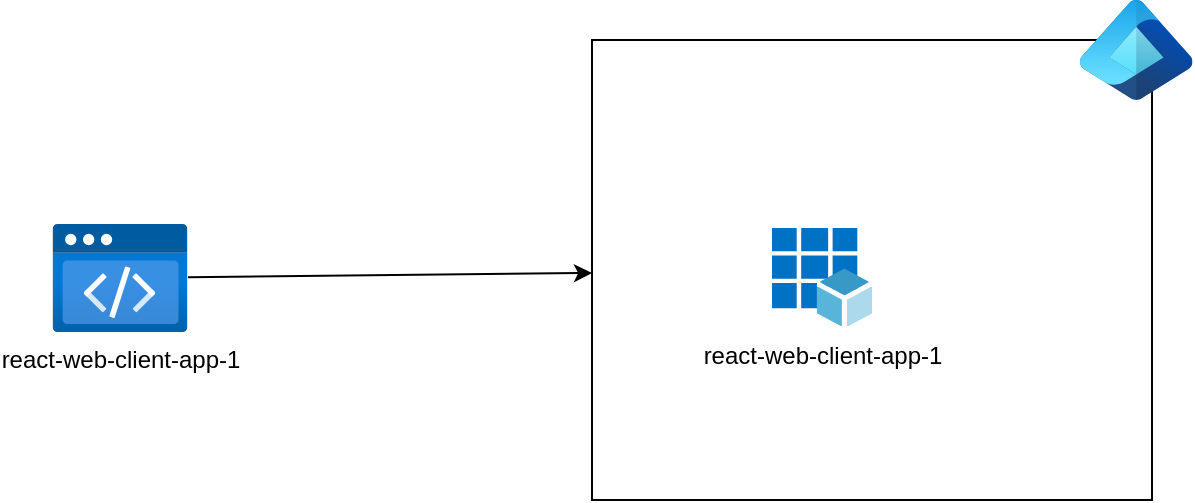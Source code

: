 <mxfile>
    <diagram id="IAVx3WcZks6AFUdLzYv5" name="Page-1">
        <mxGraphModel dx="1836" dy="827" grid="1" gridSize="10" guides="1" tooltips="1" connect="1" arrows="1" fold="1" page="1" pageScale="1" pageWidth="827" pageHeight="1169" math="0" shadow="0">
            <root>
                <mxCell id="0"/>
                <mxCell id="1" parent="0"/>
                <mxCell id="5" value="" style="whiteSpace=wrap;html=1;" vertex="1" parent="1">
                    <mxGeometry x="170" y="300" width="280" height="230" as="geometry"/>
                </mxCell>
                <mxCell id="2" value="" style="image;aspect=fixed;html=1;points=[];align=center;fontSize=12;image=img/lib/azure2/other/Entra_Identity.svg;" vertex="1" parent="1">
                    <mxGeometry x="414" y="280" width="56.25" height="50" as="geometry"/>
                </mxCell>
                <mxCell id="7" style="edgeStyle=none;html=1;" edge="1" parent="1" source="4" target="5">
                    <mxGeometry relative="1" as="geometry"/>
                </mxCell>
                <mxCell id="4" value="react-web-c&lt;span style=&quot;background-color: light-dark(#ffffff, var(--ge-dark-color, #121212));&quot;&gt;lient-app-1&lt;/span&gt;" style="image;aspect=fixed;html=1;points=[];align=center;fontSize=12;image=img/lib/azure2/preview/Static_Apps.svg;" vertex="1" parent="1">
                    <mxGeometry x="-100" y="392" width="68" height="54" as="geometry"/>
                </mxCell>
                <mxCell id="6" value="react-web-client-app-1" style="image;sketch=0;aspect=fixed;html=1;points=[];align=center;fontSize=12;image=img/lib/mscae/App_Registrations.svg;" vertex="1" parent="1">
                    <mxGeometry x="260" y="394" width="50" height="50" as="geometry"/>
                </mxCell>
            </root>
        </mxGraphModel>
    </diagram>
</mxfile>